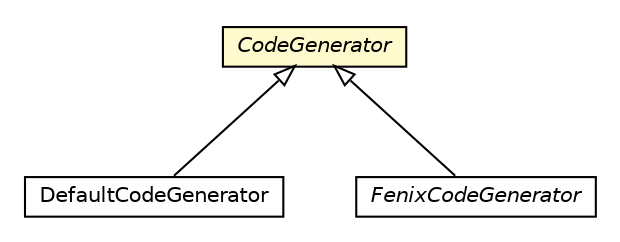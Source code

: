 #!/usr/local/bin/dot
#
# Class diagram 
# Generated by UMLGraph version 5.1 (http://www.umlgraph.org/)
#

digraph G {
	edge [fontname="Helvetica",fontsize=10,labelfontname="Helvetica",labelfontsize=10];
	node [fontname="Helvetica",fontsize=10,shape=plaintext];
	nodesep=0.25;
	ranksep=0.5;
	// pt.ist.fenixframework.dml.DefaultCodeGenerator
	c40177 [label=<<table title="pt.ist.fenixframework.dml.DefaultCodeGenerator" border="0" cellborder="1" cellspacing="0" cellpadding="2" port="p" href="./DefaultCodeGenerator.html">
		<tr><td><table border="0" cellspacing="0" cellpadding="1">
<tr><td align="center" balign="center"> DefaultCodeGenerator </td></tr>
		</table></td></tr>
		</table>>, fontname="Helvetica", fontcolor="black", fontsize=10.0];
	// pt.ist.fenixframework.dml.CodeGenerator
	c40179 [label=<<table title="pt.ist.fenixframework.dml.CodeGenerator" border="0" cellborder="1" cellspacing="0" cellpadding="2" port="p" bgcolor="lemonChiffon" href="./CodeGenerator.html">
		<tr><td><table border="0" cellspacing="0" cellpadding="1">
<tr><td align="center" balign="center"><font face="Helvetica-Oblique"> CodeGenerator </font></td></tr>
		</table></td></tr>
		</table>>, fontname="Helvetica", fontcolor="black", fontsize=10.0];
	// pt.ist.fenixframework.backend.jvstmojb.codeGenerator.FenixCodeGenerator
	c40460 [label=<<table title="pt.ist.fenixframework.backend.jvstmojb.codeGenerator.FenixCodeGenerator" border="0" cellborder="1" cellspacing="0" cellpadding="2" port="p" href="../backend/jvstmojb/codeGenerator/FenixCodeGenerator.html">
		<tr><td><table border="0" cellspacing="0" cellpadding="1">
<tr><td align="center" balign="center"><font face="Helvetica-Oblique"> FenixCodeGenerator </font></td></tr>
		</table></td></tr>
		</table>>, fontname="Helvetica", fontcolor="black", fontsize=10.0];
	//pt.ist.fenixframework.dml.DefaultCodeGenerator extends pt.ist.fenixframework.dml.CodeGenerator
	c40179:p -> c40177:p [dir=back,arrowtail=empty];
	//pt.ist.fenixframework.backend.jvstmojb.codeGenerator.FenixCodeGenerator extends pt.ist.fenixframework.dml.CodeGenerator
	c40179:p -> c40460:p [dir=back,arrowtail=empty];
}

